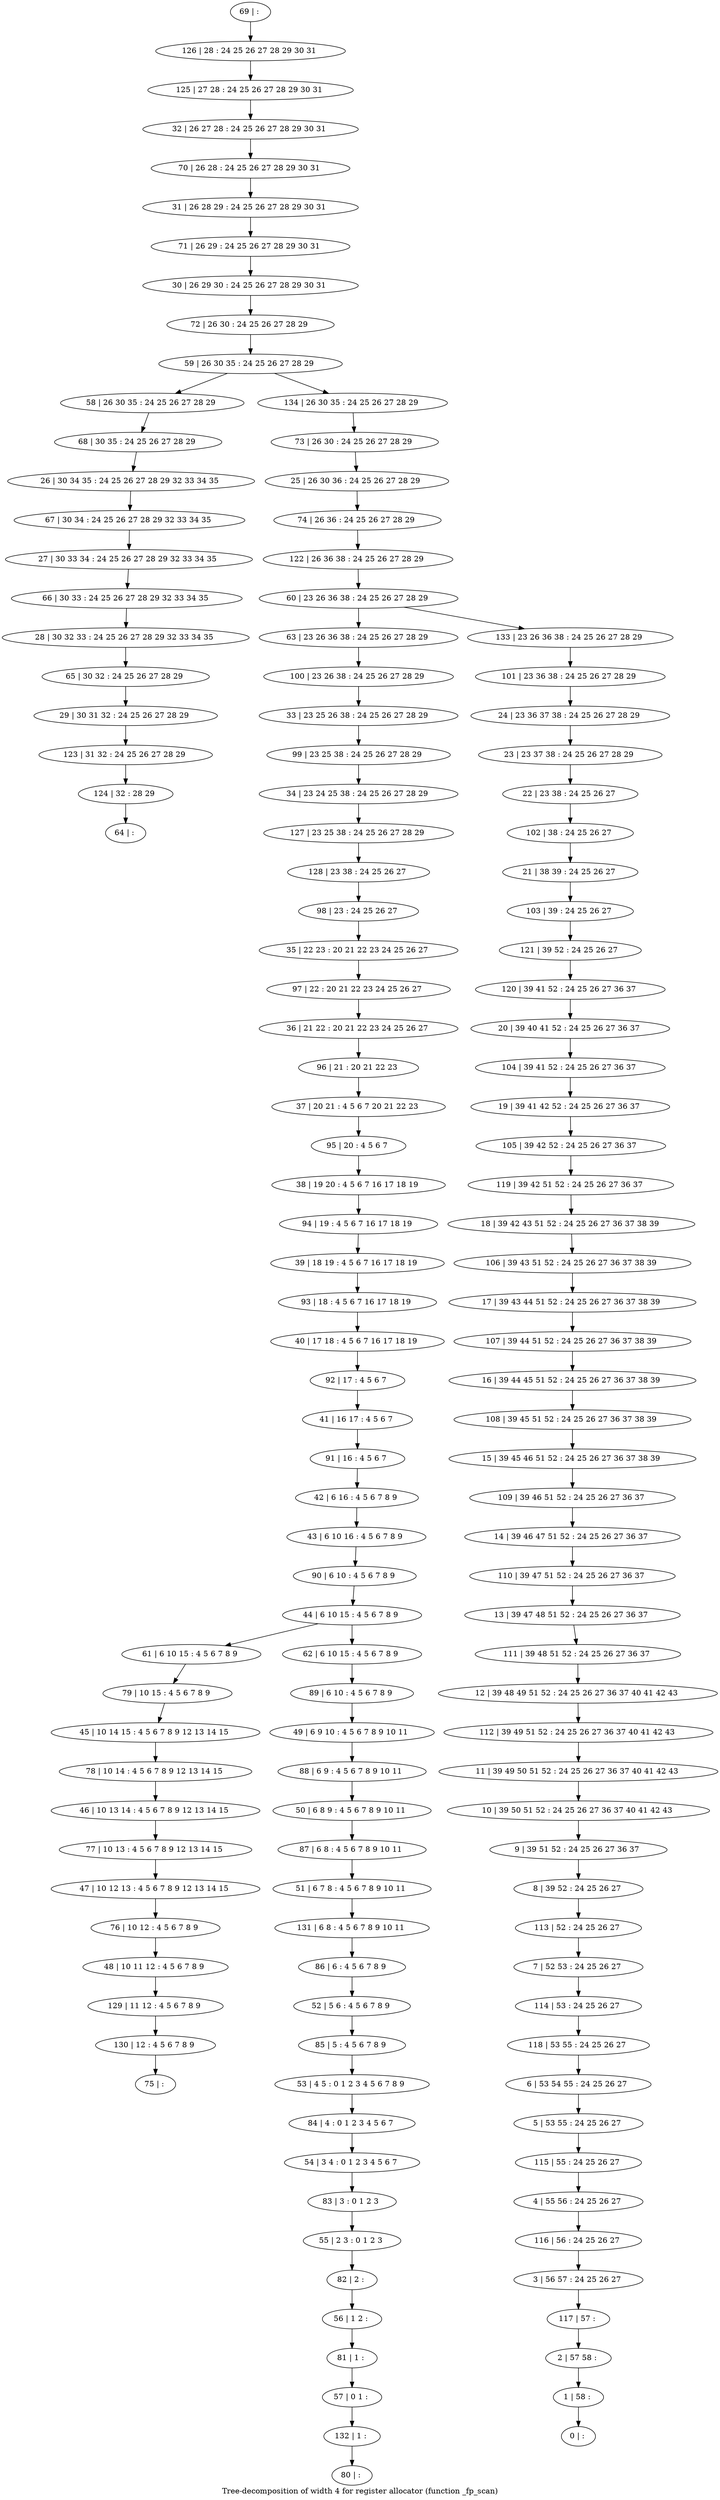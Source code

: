 digraph G {
graph [label="Tree-decomposition of width 4 for register allocator (function _fp_scan)"]
0[label="0 | : "];
1[label="1 | 58 : "];
2[label="2 | 57 58 : "];
3[label="3 | 56 57 : 24 25 26 27 "];
4[label="4 | 55 56 : 24 25 26 27 "];
5[label="5 | 53 55 : 24 25 26 27 "];
6[label="6 | 53 54 55 : 24 25 26 27 "];
7[label="7 | 52 53 : 24 25 26 27 "];
8[label="8 | 39 52 : 24 25 26 27 "];
9[label="9 | 39 51 52 : 24 25 26 27 36 37 "];
10[label="10 | 39 50 51 52 : 24 25 26 27 36 37 40 41 42 43 "];
11[label="11 | 39 49 50 51 52 : 24 25 26 27 36 37 40 41 42 43 "];
12[label="12 | 39 48 49 51 52 : 24 25 26 27 36 37 40 41 42 43 "];
13[label="13 | 39 47 48 51 52 : 24 25 26 27 36 37 "];
14[label="14 | 39 46 47 51 52 : 24 25 26 27 36 37 "];
15[label="15 | 39 45 46 51 52 : 24 25 26 27 36 37 38 39 "];
16[label="16 | 39 44 45 51 52 : 24 25 26 27 36 37 38 39 "];
17[label="17 | 39 43 44 51 52 : 24 25 26 27 36 37 38 39 "];
18[label="18 | 39 42 43 51 52 : 24 25 26 27 36 37 38 39 "];
19[label="19 | 39 41 42 52 : 24 25 26 27 36 37 "];
20[label="20 | 39 40 41 52 : 24 25 26 27 36 37 "];
21[label="21 | 38 39 : 24 25 26 27 "];
22[label="22 | 23 38 : 24 25 26 27 "];
23[label="23 | 23 37 38 : 24 25 26 27 28 29 "];
24[label="24 | 23 36 37 38 : 24 25 26 27 28 29 "];
25[label="25 | 26 30 36 : 24 25 26 27 28 29 "];
26[label="26 | 30 34 35 : 24 25 26 27 28 29 32 33 34 35 "];
27[label="27 | 30 33 34 : 24 25 26 27 28 29 32 33 34 35 "];
28[label="28 | 30 32 33 : 24 25 26 27 28 29 32 33 34 35 "];
29[label="29 | 30 31 32 : 24 25 26 27 28 29 "];
30[label="30 | 26 29 30 : 24 25 26 27 28 29 30 31 "];
31[label="31 | 26 28 29 : 24 25 26 27 28 29 30 31 "];
32[label="32 | 26 27 28 : 24 25 26 27 28 29 30 31 "];
33[label="33 | 23 25 26 38 : 24 25 26 27 28 29 "];
34[label="34 | 23 24 25 38 : 24 25 26 27 28 29 "];
35[label="35 | 22 23 : 20 21 22 23 24 25 26 27 "];
36[label="36 | 21 22 : 20 21 22 23 24 25 26 27 "];
37[label="37 | 20 21 : 4 5 6 7 20 21 22 23 "];
38[label="38 | 19 20 : 4 5 6 7 16 17 18 19 "];
39[label="39 | 18 19 : 4 5 6 7 16 17 18 19 "];
40[label="40 | 17 18 : 4 5 6 7 16 17 18 19 "];
41[label="41 | 16 17 : 4 5 6 7 "];
42[label="42 | 6 16 : 4 5 6 7 8 9 "];
43[label="43 | 6 10 16 : 4 5 6 7 8 9 "];
44[label="44 | 6 10 15 : 4 5 6 7 8 9 "];
45[label="45 | 10 14 15 : 4 5 6 7 8 9 12 13 14 15 "];
46[label="46 | 10 13 14 : 4 5 6 7 8 9 12 13 14 15 "];
47[label="47 | 10 12 13 : 4 5 6 7 8 9 12 13 14 15 "];
48[label="48 | 10 11 12 : 4 5 6 7 8 9 "];
49[label="49 | 6 9 10 : 4 5 6 7 8 9 10 11 "];
50[label="50 | 6 8 9 : 4 5 6 7 8 9 10 11 "];
51[label="51 | 6 7 8 : 4 5 6 7 8 9 10 11 "];
52[label="52 | 5 6 : 4 5 6 7 8 9 "];
53[label="53 | 4 5 : 0 1 2 3 4 5 6 7 8 9 "];
54[label="54 | 3 4 : 0 1 2 3 4 5 6 7 "];
55[label="55 | 2 3 : 0 1 2 3 "];
56[label="56 | 1 2 : "];
57[label="57 | 0 1 : "];
58[label="58 | 26 30 35 : 24 25 26 27 28 29 "];
59[label="59 | 26 30 35 : 24 25 26 27 28 29 "];
60[label="60 | 23 26 36 38 : 24 25 26 27 28 29 "];
61[label="61 | 6 10 15 : 4 5 6 7 8 9 "];
62[label="62 | 6 10 15 : 4 5 6 7 8 9 "];
63[label="63 | 23 26 36 38 : 24 25 26 27 28 29 "];
64[label="64 | : "];
65[label="65 | 30 32 : 24 25 26 27 28 29 "];
66[label="66 | 30 33 : 24 25 26 27 28 29 32 33 34 35 "];
67[label="67 | 30 34 : 24 25 26 27 28 29 32 33 34 35 "];
68[label="68 | 30 35 : 24 25 26 27 28 29 "];
69[label="69 | : "];
70[label="70 | 26 28 : 24 25 26 27 28 29 30 31 "];
71[label="71 | 26 29 : 24 25 26 27 28 29 30 31 "];
72[label="72 | 26 30 : 24 25 26 27 28 29 "];
73[label="73 | 26 30 : 24 25 26 27 28 29 "];
74[label="74 | 26 36 : 24 25 26 27 28 29 "];
75[label="75 | : "];
76[label="76 | 10 12 : 4 5 6 7 8 9 "];
77[label="77 | 10 13 : 4 5 6 7 8 9 12 13 14 15 "];
78[label="78 | 10 14 : 4 5 6 7 8 9 12 13 14 15 "];
79[label="79 | 10 15 : 4 5 6 7 8 9 "];
80[label="80 | : "];
81[label="81 | 1 : "];
82[label="82 | 2 : "];
83[label="83 | 3 : 0 1 2 3 "];
84[label="84 | 4 : 0 1 2 3 4 5 6 7 "];
85[label="85 | 5 : 4 5 6 7 8 9 "];
86[label="86 | 6 : 4 5 6 7 8 9 "];
87[label="87 | 6 8 : 4 5 6 7 8 9 10 11 "];
88[label="88 | 6 9 : 4 5 6 7 8 9 10 11 "];
89[label="89 | 6 10 : 4 5 6 7 8 9 "];
90[label="90 | 6 10 : 4 5 6 7 8 9 "];
91[label="91 | 16 : 4 5 6 7 "];
92[label="92 | 17 : 4 5 6 7 "];
93[label="93 | 18 : 4 5 6 7 16 17 18 19 "];
94[label="94 | 19 : 4 5 6 7 16 17 18 19 "];
95[label="95 | 20 : 4 5 6 7 "];
96[label="96 | 21 : 20 21 22 23 "];
97[label="97 | 22 : 20 21 22 23 24 25 26 27 "];
98[label="98 | 23 : 24 25 26 27 "];
99[label="99 | 23 25 38 : 24 25 26 27 28 29 "];
100[label="100 | 23 26 38 : 24 25 26 27 28 29 "];
101[label="101 | 23 36 38 : 24 25 26 27 28 29 "];
102[label="102 | 38 : 24 25 26 27 "];
103[label="103 | 39 : 24 25 26 27 "];
104[label="104 | 39 41 52 : 24 25 26 27 36 37 "];
105[label="105 | 39 42 52 : 24 25 26 27 36 37 "];
106[label="106 | 39 43 51 52 : 24 25 26 27 36 37 38 39 "];
107[label="107 | 39 44 51 52 : 24 25 26 27 36 37 38 39 "];
108[label="108 | 39 45 51 52 : 24 25 26 27 36 37 38 39 "];
109[label="109 | 39 46 51 52 : 24 25 26 27 36 37 "];
110[label="110 | 39 47 51 52 : 24 25 26 27 36 37 "];
111[label="111 | 39 48 51 52 : 24 25 26 27 36 37 "];
112[label="112 | 39 49 51 52 : 24 25 26 27 36 37 40 41 42 43 "];
113[label="113 | 52 : 24 25 26 27 "];
114[label="114 | 53 : 24 25 26 27 "];
115[label="115 | 55 : 24 25 26 27 "];
116[label="116 | 56 : 24 25 26 27 "];
117[label="117 | 57 : "];
118[label="118 | 53 55 : 24 25 26 27 "];
119[label="119 | 39 42 51 52 : 24 25 26 27 36 37 "];
120[label="120 | 39 41 52 : 24 25 26 27 36 37 "];
121[label="121 | 39 52 : 24 25 26 27 "];
122[label="122 | 26 36 38 : 24 25 26 27 28 29 "];
123[label="123 | 31 32 : 24 25 26 27 28 29 "];
124[label="124 | 32 : 28 29 "];
125[label="125 | 27 28 : 24 25 26 27 28 29 30 31 "];
126[label="126 | 28 : 24 25 26 27 28 29 30 31 "];
127[label="127 | 23 25 38 : 24 25 26 27 28 29 "];
128[label="128 | 23 38 : 24 25 26 27 "];
129[label="129 | 11 12 : 4 5 6 7 8 9 "];
130[label="130 | 12 : 4 5 6 7 8 9 "];
131[label="131 | 6 8 : 4 5 6 7 8 9 10 11 "];
132[label="132 | 1 : "];
133[label="133 | 23 26 36 38 : 24 25 26 27 28 29 "];
134[label="134 | 26 30 35 : 24 25 26 27 28 29 "];
42->43 ;
44->61 ;
44->62 ;
65->29 ;
28->65 ;
66->28 ;
27->66 ;
67->27 ;
26->67 ;
68->26 ;
58->68 ;
76->48 ;
47->76 ;
77->47 ;
46->77 ;
78->46 ;
45->78 ;
79->45 ;
61->79 ;
81->57 ;
56->81 ;
82->56 ;
55->82 ;
83->55 ;
54->83 ;
84->54 ;
53->84 ;
85->53 ;
52->85 ;
86->52 ;
87->51 ;
50->87 ;
88->50 ;
49->88 ;
89->49 ;
62->89 ;
90->44 ;
43->90 ;
91->42 ;
41->91 ;
92->41 ;
40->92 ;
93->40 ;
39->93 ;
94->39 ;
38->94 ;
95->38 ;
37->95 ;
96->37 ;
36->96 ;
97->36 ;
35->97 ;
98->35 ;
99->34 ;
33->99 ;
100->33 ;
63->100 ;
29->123 ;
124->64 ;
123->124 ;
34->127 ;
128->98 ;
127->128 ;
48->129 ;
130->75 ;
129->130 ;
131->86 ;
51->131 ;
132->80 ;
57->132 ;
69->126 ;
126->125 ;
125->32 ;
32->70 ;
70->31 ;
31->71 ;
71->30 ;
30->72 ;
72->59 ;
73->25 ;
25->74 ;
74->122 ;
122->60 ;
101->24 ;
24->23 ;
23->22 ;
22->102 ;
102->21 ;
21->103 ;
103->121 ;
121->120 ;
120->20 ;
20->104 ;
104->19 ;
19->105 ;
105->119 ;
119->18 ;
18->106 ;
106->17 ;
17->107 ;
107->16 ;
16->108 ;
108->15 ;
15->109 ;
109->14 ;
14->110 ;
110->13 ;
13->111 ;
111->12 ;
12->112 ;
112->11 ;
11->10 ;
10->9 ;
9->8 ;
8->113 ;
113->7 ;
7->114 ;
114->118 ;
118->6 ;
6->5 ;
5->115 ;
115->4 ;
4->116 ;
116->3 ;
3->117 ;
117->2 ;
2->1 ;
1->0 ;
133->101 ;
134->73 ;
60->63 ;
60->133 ;
59->58 ;
59->134 ;
}
